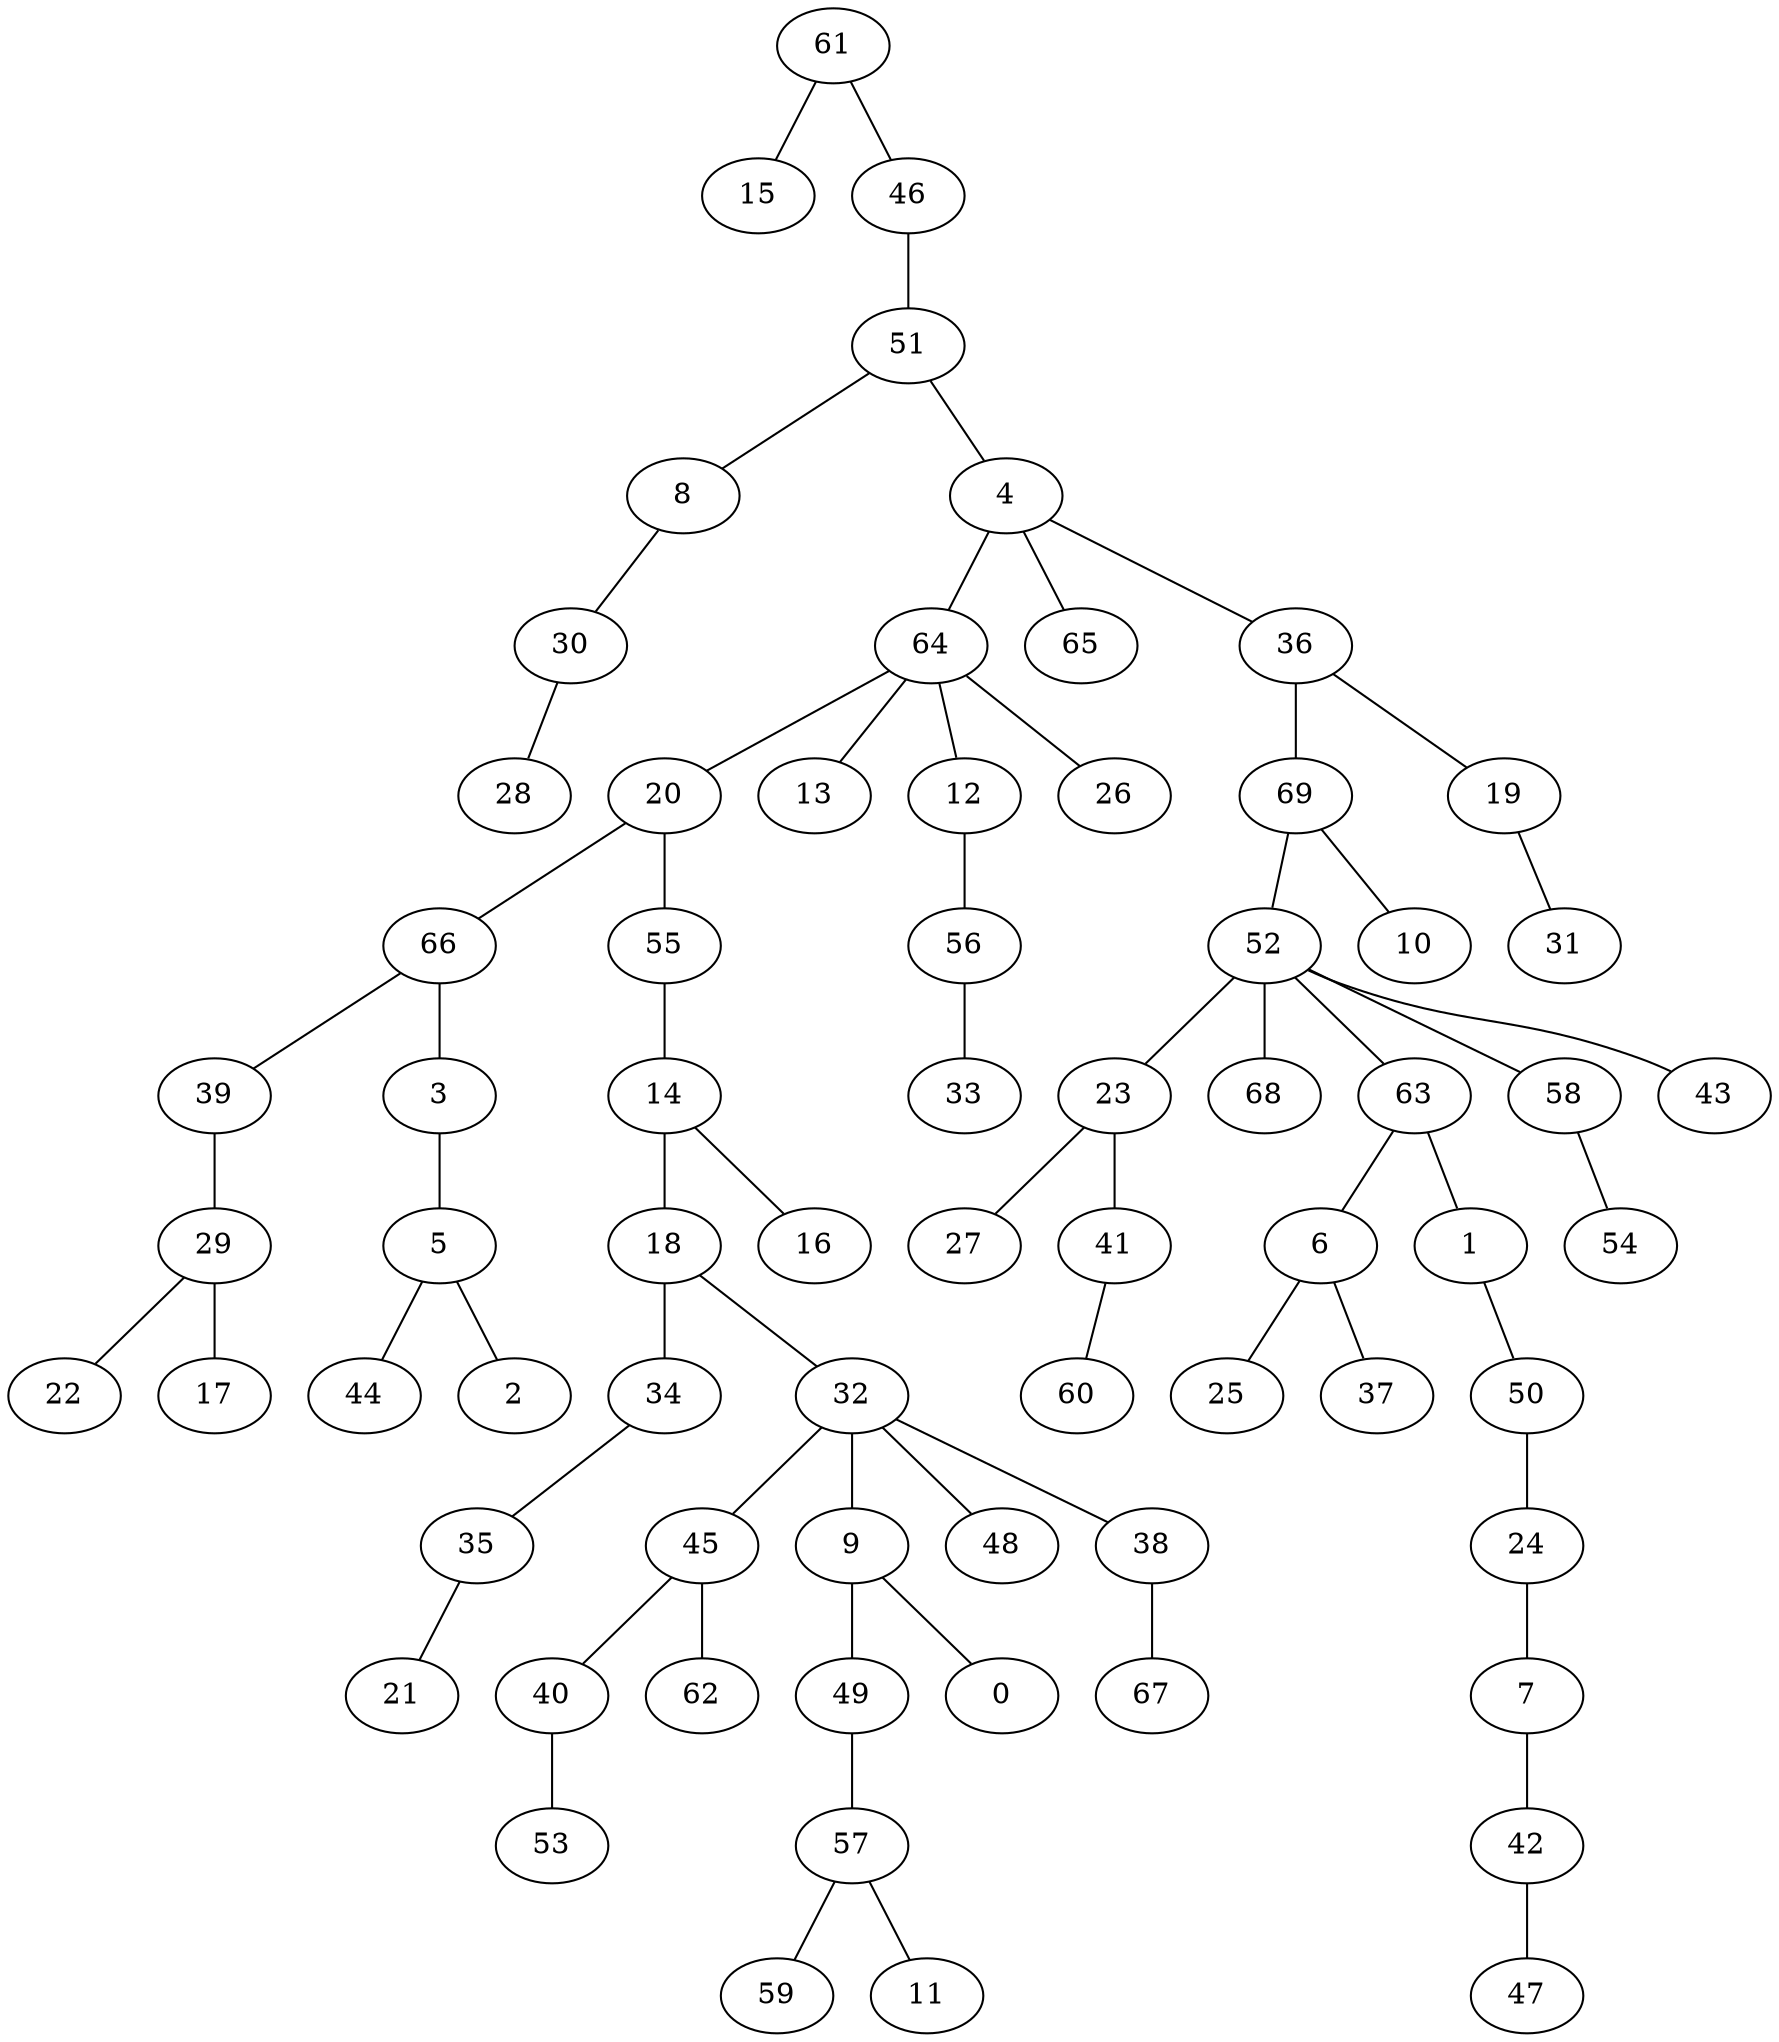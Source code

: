 graph{
23 -- 27;
52 -- 23;
52 -- 68;
56 -- 33;
57 -- 59;
20 -- 66;
57 -- 11;
23 -- 41;
45 -- 40;
64 -- 13;
8 -- 30;
51 -- 8;
49 -- 57;
18 -- 34;
29 -- 22;
4 -- 64;
69 -- 52;
6 -- 25;
20 -- 55;
14 -- 18;
66 -- 39;
69 -- 10;
14 -- 16;
4 -- 65;
7 -- 42;
55 -- 14;
30 -- 28;
36 -- 69;
24 -- 7;
64 -- 12;
64 -- 26;
29 -- 17;
4 -- 36;
32 -- 9;
50 -- 24;
6 -- 37;
9 -- 0;
51 -- 4;
63 -- 6;
61 -- 15;
1 -- 50;
41 -- 60;
39 -- 29;
63 -- 1;
46 -- 51;
52 -- 63;
18 -- 32;
12 -- 56;
32 -- 48;
5 -- 44;
19 -- 31;
61 -- 46;
38 -- 67;
32 -- 38;
5 -- 2;
3 -- 5;
42 -- 47;
64 -- 20;
36 -- 19;
52 -- 58;
34 -- 35;
35 -- 21;
66 -- 3;
9 -- 49;
52 -- 43;
45 -- 62;
32 -- 45;
40 -- 53;
58 -- 54;
}
